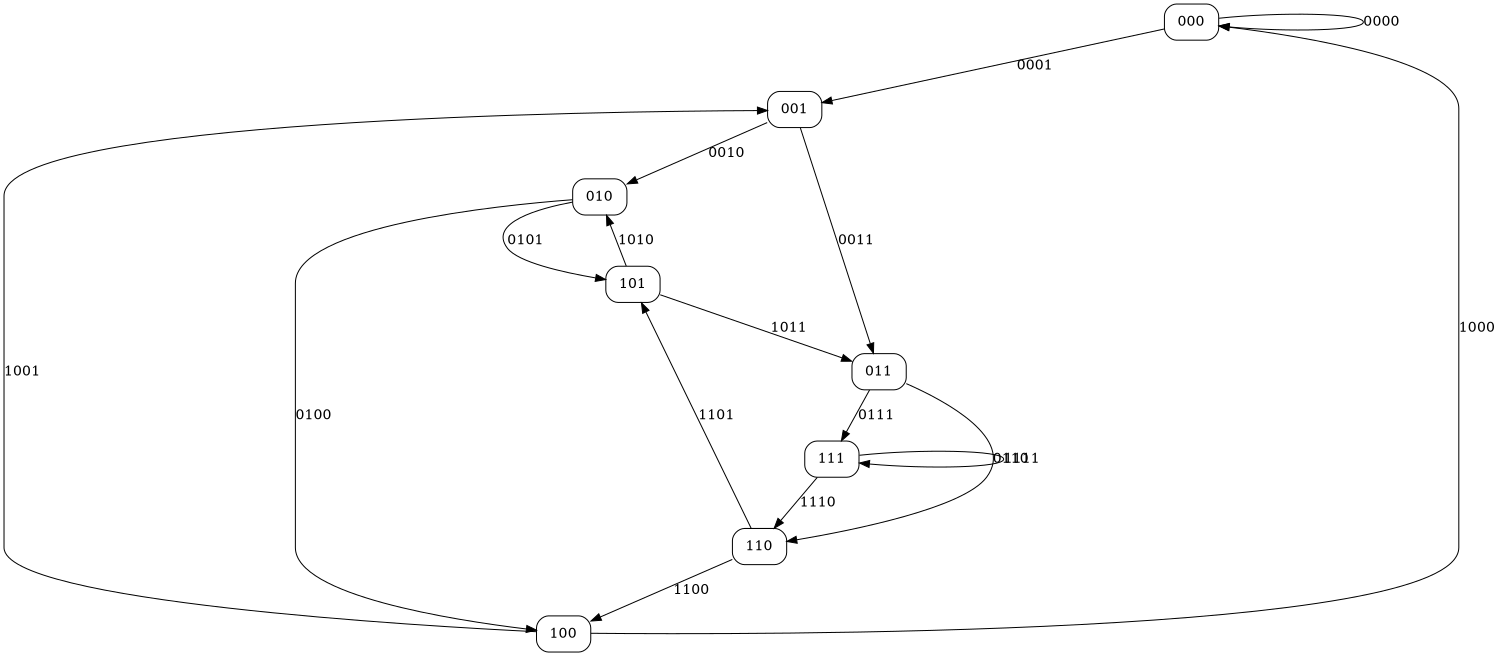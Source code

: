 digraph {
   graph [nodesep=2, size="10,10"];
    N0 [shape="box", style="rounded", label="000"];
    N1 [shape="box", style="rounded", label="001"];
    N2 [shape="box", style="rounded", label="010"];
    N3 [shape="box", style="rounded", label="011"];
    N4 [shape="box", style="rounded", label="100"];
    N5 [shape="box", style="rounded", label="101"];
    N6 [shape="box", style="rounded", label="110"];
    N7 [shape="box", style="rounded", label="111"];
    N0 -> N0 [label="0000"];
    N0 -> N1 [label="0001"];
    N1 -> N2 [label="0010"];
    N1 -> N3 [label="0011"];
    N2 -> N4 [label="0100"];
    N2 -> N5 [label="0101"];
    N3 -> N6 [label="0110"];
    N3 -> N7 [label="0111"];
    N4 -> N0 [label="1000"];
    N4 -> N1 [label="1001"];
    N5 -> N2 [label="1010"];
    N5 -> N3 [label="1011"];
    N6 -> N4 [label="1100"];
    N6 -> N5 [label="1101"];
    N7 -> N6 [label="1110"];
    N7 -> N7 [label="1111"];
    overlap=false;
}
